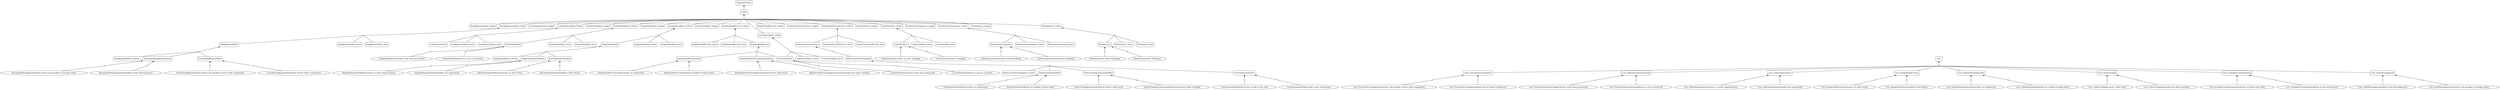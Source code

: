 digraph G { 
rankdir = BT 
"HungRequestsRatio_weight"[shape = box, style = rounded] 
"HungRequestRatio_current"[shape = box, style = rounded] 
AndRef0[shape = point] 
AndRef0->"ReassignedHungRequestRatio"
"ReassignedHungRequestRatio[Current: not possible to reassign order]"->AndRef0 [dir = none] 
AndRef1[shape = point] 
AndRef1->"ReassignedHungRequestRatio"
"ReassignedHungRequestRatio[Allow Order Reassignment]"->AndRef1 [dir = none] 
"ReassignedHungRequestRatio"[shape = box, style = rounded] 
AndRef2[shape = point] 
AndRef2->"ForcedHungRequestRatio"
"ForcedHungRequestRatio[Current: not possible to force order completion]"->AndRef2 [dir = none] 
AndRef3[shape = point] 
AndRef3->"ForcedHungRequestRatio"
"ForcedHungRequestRatio[Allow Forced Order Completion]"->AndRef3 [dir = none] 
"ForcedHungRequestRatio"[shape = box, style = rounded] 
"HungRequestRatio"[shape = box, style = rounded] 
AndRef4[shape = point] 
AndRef4->"HungRequestRatio"
"HungRequestRatio_current"->AndRef4 [dir = none] 
"ReassignedHungRequestRatio"->AndRef4 [dir = none] 
"ForcedHungRequestRatio"->AndRef4 [dir = none] 
"HungRequestRatio_worst"[shape = box, style = rounded] 
"HungRequestRatio_best"[shape = box, style = rounded] 
"HungRequestsRatio_Utility"[shape = box, style = rounded] 
AndRef5[shape = point] 
AndRef5->"HungRequestsRatio_Utility"
"HungRequestRatio"->AndRef5 [dir = none] 
"HungRequestRatio_worst"->AndRef5 [dir = none] 
"HungRequestRatio_best"->AndRef5 [dir = none] 
"LostRequestsRatio_weight"[shape = box, style = rounded] 
"LostRequestsRatio"[shape = box, style = rounded] 
"LostRequestsRatio_worst"[shape = box, style = rounded] 
"LostRequestsRatio_best"[shape = box, style = rounded] 
"LostRequestsRatio_Utility"[shape = box, style = rounded] 
AndRef6[shape = point] 
AndRef6->"LostRequestsRatio_Utility"
"LostRequestsRatio"->AndRef6 [dir = none] 
"LostRequestsRatio_worst"->AndRef6 [dir = none] 
"LostRequestsRatio_best"->AndRef6 [dir = none] 
"FailedOrderRatio_weight"[shape = box, style = rounded] 
AndRef7[shape = point] 
AndRef7->"FailedOrderRatio"
"FailedOrderRatio[Current: store when processed]"->AndRef7 [dir = none] 
AndRef8[shape = point] 
AndRef8->"FailedOrderRatio"
"FailedOrderRatio[Store as soon as received]"->AndRef8 [dir = none] 
"FailedOrderRatio"[shape = box, style = rounded] 
"FailedOrderRatio_worst"[shape = box, style = rounded] 
"FailedOrderRatio_best"[shape = box, style = rounded] 
"FailedOrderRatio_Utility"[shape = box, style = rounded] 
AndRef9[shape = point] 
AndRef9->"FailedOrderRatio_Utility"
"FailedOrderRatio"->AndRef9 [dir = none] 
"FailedOrderRatio_worst"->AndRef9 [dir = none] 
"FailedOrderRatio_best"->AndRef9 [dir = none] 
"HungOrdersRatio_weight"[shape = box, style = rounded] 
"HungOrdersRatio_current"[shape = box, style = rounded] 
AndRef10[shape = point] 
AndRef10->"SkippedHungOrderRatio"
"SkippedHungOrderRatio[Current: no order segmentation]"->AndRef10 [dir = none] 
AndRef11[shape = point] 
AndRef11->"SkippedHungOrderRatio"
"SkippedHungOrderRatio[Orders are segmented]"->AndRef11 [dir = none] 
"SkippedHungOrderRatio"[shape = box, style = rounded] 
AndRef12[shape = point] 
AndRef12->"RetriedHungOrderRatio"
"RetriedHungOrderRatio[Current: no order retry]"->AndRef12 [dir = none] 
AndRef13[shape = point] 
AndRef13->"RetriedHungOrderRatio"
"RetriedHungOrderRatio[Allow Order Retry]"->AndRef13 [dir = none] 
"RetriedHungOrderRatio"[shape = box, style = rounded] 
"HungOrdersRatio"[shape = box, style = rounded] 
AndRef14[shape = point] 
AndRef14->"HungOrdersRatio"
"HungOrdersRatio_current"->AndRef14 [dir = none] 
"SkippedHungOrderRatio"->AndRef14 [dir = none] 
"RetriedHungOrderRatio"->AndRef14 [dir = none] 
"HungOrdersRatio_worst"[shape = box, style = rounded] 
"HungOrdersRatio_best"[shape = box, style = rounded] 
"HungOrdersRatio_Utility"[shape = box, style = rounded] 
AndRef15[shape = point] 
AndRef15->"HungOrdersRatio_Utility"
"HungOrdersRatio"->AndRef15 [dir = none] 
"HungOrdersRatio_worst"->AndRef15 [dir = none] 
"HungOrdersRatio_best"->AndRef15 [dir = none] 
"LostOrdersRatio_weight"[shape = box, style = rounded] 
AndRef16[shape = point] 
AndRef16->"LostOrdersRatio"
"LostOrdersRatio[Current: store when processed]"->AndRef16 [dir = none] 
AndRef17[shape = point] 
AndRef17->"LostOrdersRatio"
"LostOrdersRatio[Store as soon as received]"->AndRef17 [dir = none] 
"LostOrdersRatio"[shape = box, style = rounded] 
"LostOrdersRatio_worst"[shape = box, style = rounded] 
"LostOrdersRatio_best"[shape = box, style = rounded] 
"LostOrdersRatio_Utility"[shape = box, style = rounded] 
AndRef18[shape = point] 
AndRef18->"LostOrdersRatio_Utility"
"LostOrdersRatio"->AndRef18 [dir = none] 
"LostOrdersRatio_worst"->AndRef18 [dir = none] 
"LostOrdersRatio_best"->AndRef18 [dir = none] 
"HelpNeededByUsers_weight"[shape = box, style = rounded] 
AndRef19[shape = point] 
AndRef19->"HelpNeededPerLostOrder"
"HelpNeededPerLostOrder[Current: no notification]"->AndRef19 [dir = none] 
AndRef20[shape = point] 
AndRef20->"HelpNeededPerLostOrder"
"HelpNeededPerLostOrder[User notified of failed order]"->AndRef20 [dir = none] 
"HelpNeededPerLostOrder"[shape = box, style = rounded] 
AndRef21[shape = point] 
AndRef21->"HelpNeededForTrackingGranularity"
"HelpNeededForTrackingGranularity[Current: order level]"->AndRef21 [dir = none] 
AndRef22[shape = point] 
AndRef22->"HelpNeededForTrackingGranularity"
"HelpNeededForTrackingGranularity[Granule-level order tracking]"->AndRef22 [dir = none] 
"HelpNeededForTrackingGranularity"[shape = box, style = rounded] 
"HelpNeededByUsers"[shape = box, style = rounded] 
AndRef23[shape = point] 
AndRef23->"HelpNeededByUsers"
"LostOrdersRatio"->AndRef23 [dir = none] 
"HelpNeededPerLostOrder"->AndRef23 [dir = none] 
"HelpNeededForTrackingGranularity"->AndRef23 [dir = none] 
"HelpNeededByUsers_worst"[shape = box, style = rounded] 
"HelpNeededByUsers_best"[shape = box, style = rounded] 
"HelpNeededByUsers_Utility"[shape = box, style = rounded] 
AndRef24[shape = point] 
AndRef24->"HelpNeededByUsers_Utility"
"HelpNeededByUsers"->AndRef24 [dir = none] 
"HelpNeededByUsers_worst"->AndRef24 [dir = none] 
"HelpNeededByUsers_best"->AndRef24 [dir = none] 
"FailureInfoGivenToUsers_weight"[shape = box, style = rounded] 
"RatioUsersNotGettingInfo_current"[shape = box, style = rounded] 
AndRef25[shape = point] 
AndRef25->"NotificationOrderEffect"
"NotificationOrderEffect[Current: no notification]"->AndRef25 [dir = none] 
AndRef26[shape = point] 
AndRef26->"NotificationOrderEffect"
"NotificationOrderEffect[User notified of failed order]"->AndRef26 [dir = none] 
"NotificationOrderEffect"[shape = box, style = rounded] 
AndRef27[shape = point] 
AndRef27->"OrderTrackingGranularityEffect"
"OrderTrackingGranularityEffect[Current: order level]"->AndRef27 [dir = none] 
AndRef28[shape = point] 
AndRef28->"OrderTrackingGranularityEffect"
"OrderTrackingGranularityEffect[Granule-level order tracking]"->AndRef28 [dir = none] 
"OrderTrackingGranularityEffect"[shape = box, style = rounded] 
AndRef29[shape = point] 
AndRef29->"UserInformationEffect"
"UserInformationEffect[Current: no link to user info]"->AndRef29 [dir = none] 
AndRef30[shape = point] 
AndRef30->"UserInformationEffect"
"UserInformationEffect[Link to user information]"->AndRef30 [dir = none] 
"UserInformationEffect"[shape = box, style = rounded] 
"RatioUsersNotGettingInfo"[shape = box, style = rounded] 
AndRef31[shape = point] 
AndRef31->"RatioUsersNotGettingInfo"
"RatioUsersNotGettingInfo_current"->AndRef31 [dir = none] 
"NotificationOrderEffect"->AndRef31 [dir = none] 
"OrderTrackingGranularityEffect"->AndRef31 [dir = none] 
"UserInformationEffect"->AndRef31 [dir = none] 
"FailureInfoGivenToUsers"[shape = box, style = rounded] 
AndRef32[shape = point] 
AndRef32->"FailureInfoGivenToUsers"
"RatioUsersNotGettingInfo"->AndRef32 [dir = none] 
"FailureInfoGivenToUsers_worst"[shape = box, style = rounded] 
"FailureInfoGivenToUsers_best"[shape = box, style = rounded] 
"FailureInfoGivenToUsers_Utility"[shape = box, style = rounded] 
AndRef33[shape = point] 
AndRef33->"FailureInfoGivenToUsers_Utility"
"FailureInfoGivenToUsers"->AndRef33 [dir = none] 
"FailureInfoGivenToUsers_worst"->AndRef33 [dir = none] 
"FailureInfoGivenToUsers_best"->AndRef33 [dir = none] 
"LimitOnOrders_weight"[shape = box, style = rounded] 
AndRef34[shape = point] 
AndRef34->"LimitOnOrders"
"LimitOnOrders[Current: no oder chunking]"->AndRef34 [dir = none] 
AndRef35[shape = point] 
AndRef35->"LimitOnOrders"
"LimitOnOrders[Order Chunking]"->AndRef35 [dir = none] 
"LimitOnOrders"[shape = box, style = rounded] 
"LimitOnOrders_worst"[shape = box, style = rounded] 
"LimitOnOrders_best"[shape = box, style = rounded] 
"LimitOnOrders_Utility"[shape = box, style = rounded] 
AndRef36[shape = point] 
AndRef36->"LimitOnOrders_Utility"
"LimitOnOrders"->AndRef36 [dir = none] 
"LimitOnOrders_worst"->AndRef36 [dir = none] 
"LimitOnOrders_best"->AndRef36 [dir = none] 
"NotificationsFrequency_weight"[shape = box, style = rounded] 
AndRef37[shape = point] 
AndRef37->"NotificationsFrequency"
"NotificationsFrequency[No Order Bundling]"->AndRef37 [dir = none] 
AndRef38[shape = point] 
AndRef38->"NotificationsFrequency"
"NotificationsFrequency[Order Bundling]"->AndRef38 [dir = none] 
"NotificationsFrequency"[shape = box, style = rounded] 
"NotificationsFrequency_worst"[shape = box, style = rounded] 
"NotificationsFrequency_best"[shape = box, style = rounded] 
"NotificationsFrequency_Utility"[shape = box, style = rounded] 
AndRef39[shape = point] 
AndRef39->"NotificationsFrequency_Utility"
"NotificationsFrequency"->AndRef39 [dir = none] 
"NotificationsFrequency_worst"->AndRef39 [dir = none] 
"NotificationsFrequency_best"->AndRef39 [dir = none] 
"Performance_weight"[shape = box, style = rounded] 
AndRef40[shape = point] 
AndRef40->"Performance"
"Performance[No Order Bundling]"->AndRef40 [dir = none] 
AndRef41[shape = point] 
AndRef41->"Performance"
"Performance[Order Bundling]"->AndRef41 [dir = none] 
"Performance"[shape = box, style = rounded] 
"Performance_worst"[shape = box, style = rounded] 
"Performance_best"[shape = box, style = rounded] 
"Performance_Utility"[shape = box, style = rounded] 
AndRef42[shape = point] 
AndRef42->"Performance_Utility"
"Performance"->AndRef42 [dir = none] 
"Performance_worst"->AndRef42 [dir = none] 
"Performance_best"->AndRef42 [dir = none] 
"Utility"[shape = box, style = rounded] 
AndRef43[shape = point] 
AndRef43->"Utility"
"HungRequestsRatio_weight"->AndRef43 [dir = none] 
"HungRequestsRatio_Utility"->AndRef43 [dir = none] 
"LostRequestsRatio_weight"->AndRef43 [dir = none] 
"LostRequestsRatio_Utility"->AndRef43 [dir = none] 
"FailedOrderRatio_weight"->AndRef43 [dir = none] 
"FailedOrderRatio_Utility"->AndRef43 [dir = none] 
"HungOrdersRatio_weight"->AndRef43 [dir = none] 
"HungOrdersRatio_Utility"->AndRef43 [dir = none] 
"LostOrdersRatio_weight"->AndRef43 [dir = none] 
"LostOrdersRatio_Utility"->AndRef43 [dir = none] 
"HelpNeededByUsers_weight"->AndRef43 [dir = none] 
"HelpNeededByUsers_Utility"->AndRef43 [dir = none] 
"FailureInfoGivenToUsers_weight"->AndRef43 [dir = none] 
"FailureInfoGivenToUsers_Utility"->AndRef43 [dir = none] 
"LimitOnOrders_weight"->AndRef43 [dir = none] 
"LimitOnOrders_Utility"->AndRef43 [dir = none] 
"NotificationsFrequency_weight"->AndRef43 [dir = none] 
"NotificationsFrequency_Utility"->AndRef43 [dir = none] 
"Performance_weight"->AndRef43 [dir = none] 
"Performance_Utility"->AndRef43 [dir = none] 
ExpectedUtility [shape = box] 
Utility->"ExpectedUtility"
AndRef44[shape = point] 
AndRef44->"Cost_OrderReassignment"
"Cost_OrderReassignment[Current: not possible to reassign order]"->AndRef44 [dir = none] 
AndRef45[shape = point] 
AndRef45->"Cost_OrderReassignment"
"Cost_OrderReassignment[Allow Order Reassignment]"->AndRef45 [dir = none] 
"Cost_OrderReassignment"[shape = box, style = rounded] 
AndRef46[shape = point] 
AndRef46->"Cost_ForcedOrderCompletion"
"Cost_ForcedOrderCompletion[Current: not possible to force order completion]"->AndRef46 [dir = none] 
AndRef47[shape = point] 
AndRef47->"Cost_ForcedOrderCompletion"
"Cost_ForcedOrderCompletion[Allow Forced Order Completion]"->AndRef47 [dir = none] 
"Cost_ForcedOrderCompletion"[shape = box, style = rounded] 
AndRef48[shape = point] 
AndRef48->"Cost_OrderPersistenceStrategy"
"Cost_OrderPersistenceStrategy[Current: store when processed]"->AndRef48 [dir = none] 
AndRef49[shape = point] 
AndRef49->"Cost_OrderPersistenceStrategy"
"Cost_OrderPersistenceStrategy[Store as soon as received]"->AndRef49 [dir = none] 
"Cost_OrderPersistenceStrategy"[shape = box, style = rounded] 
AndRef50[shape = point] 
AndRef50->"Cost_OrderSegmentation"
"Cost_OrderSegmentation[Current: no order segmentation]"->AndRef50 [dir = none] 
AndRef51[shape = point] 
AndRef51->"Cost_OrderSegmentation"
"Cost_OrderSegmentation[Orders are segmented]"->AndRef51 [dir = none] 
"Cost_OrderSegmentation"[shape = box, style = rounded] 
AndRef52[shape = point] 
AndRef52->"Cost_HungOrderRecovery"
"Cost_HungOrderRecovery[Current: no order retry]"->AndRef52 [dir = none] 
AndRef53[shape = point] 
AndRef53->"Cost_HungOrderRecovery"
"Cost_HungOrderRecovery[Allow Order Retry]"->AndRef53 [dir = none] 
"Cost_HungOrderRecovery"[shape = box, style = rounded] 
AndRef54[shape = point] 
AndRef54->"Cost_FailedOrderNotification"
"Cost_FailedOrderNotification[Current: no notification]"->AndRef54 [dir = none] 
AndRef55[shape = point] 
AndRef55->"Cost_FailedOrderNotification"
"Cost_FailedOrderNotification[User notified of failed order]"->AndRef55 [dir = none] 
"Cost_FailedOrderNotification"[shape = box, style = rounded] 
AndRef56[shape = point] 
AndRef56->"Cost_OrderTracking"
"Cost_OrderTracking[Current: order level]"->AndRef56 [dir = none] 
AndRef57[shape = point] 
AndRef57->"Cost_OrderTracking"
"Cost_OrderTracking[Granule-level order tracking]"->AndRef57 [dir = none] 
"Cost_OrderTracking"[shape = box, style = rounded] 
AndRef58[shape = point] 
AndRef58->"Cost_AvailableUserInformation"
"Cost_AvailableUserInformation[Current: no link to user info]"->AndRef58 [dir = none] 
AndRef59[shape = point] 
AndRef59->"Cost_AvailableUserInformation"
"Cost_AvailableUserInformation[Link to user information]"->AndRef59 [dir = none] 
"Cost_AvailableUserInformation"[shape = box, style = rounded] 
"Cost"[shape = box, style = rounded] 
AndRef60[shape = point] 
AndRef60->"Cost"
"Cost_OrderReassignment"->AndRef60 [dir = none] 
"Cost_ForcedOrderCompletion"->AndRef60 [dir = none] 
"Cost_OrderPersistenceStrategy"->AndRef60 [dir = none] 
"Cost_OrderSegmentation"->AndRef60 [dir = none] 
"Cost_HungOrderRecovery"->AndRef60 [dir = none] 
"Cost_FailedOrderNotification"->AndRef60 [dir = none] 
"Cost_OrderTracking"->AndRef60 [dir = none] 
"Cost_AvailableUserInformation"->AndRef60 [dir = none] 
Cost [shape = box] 
}
